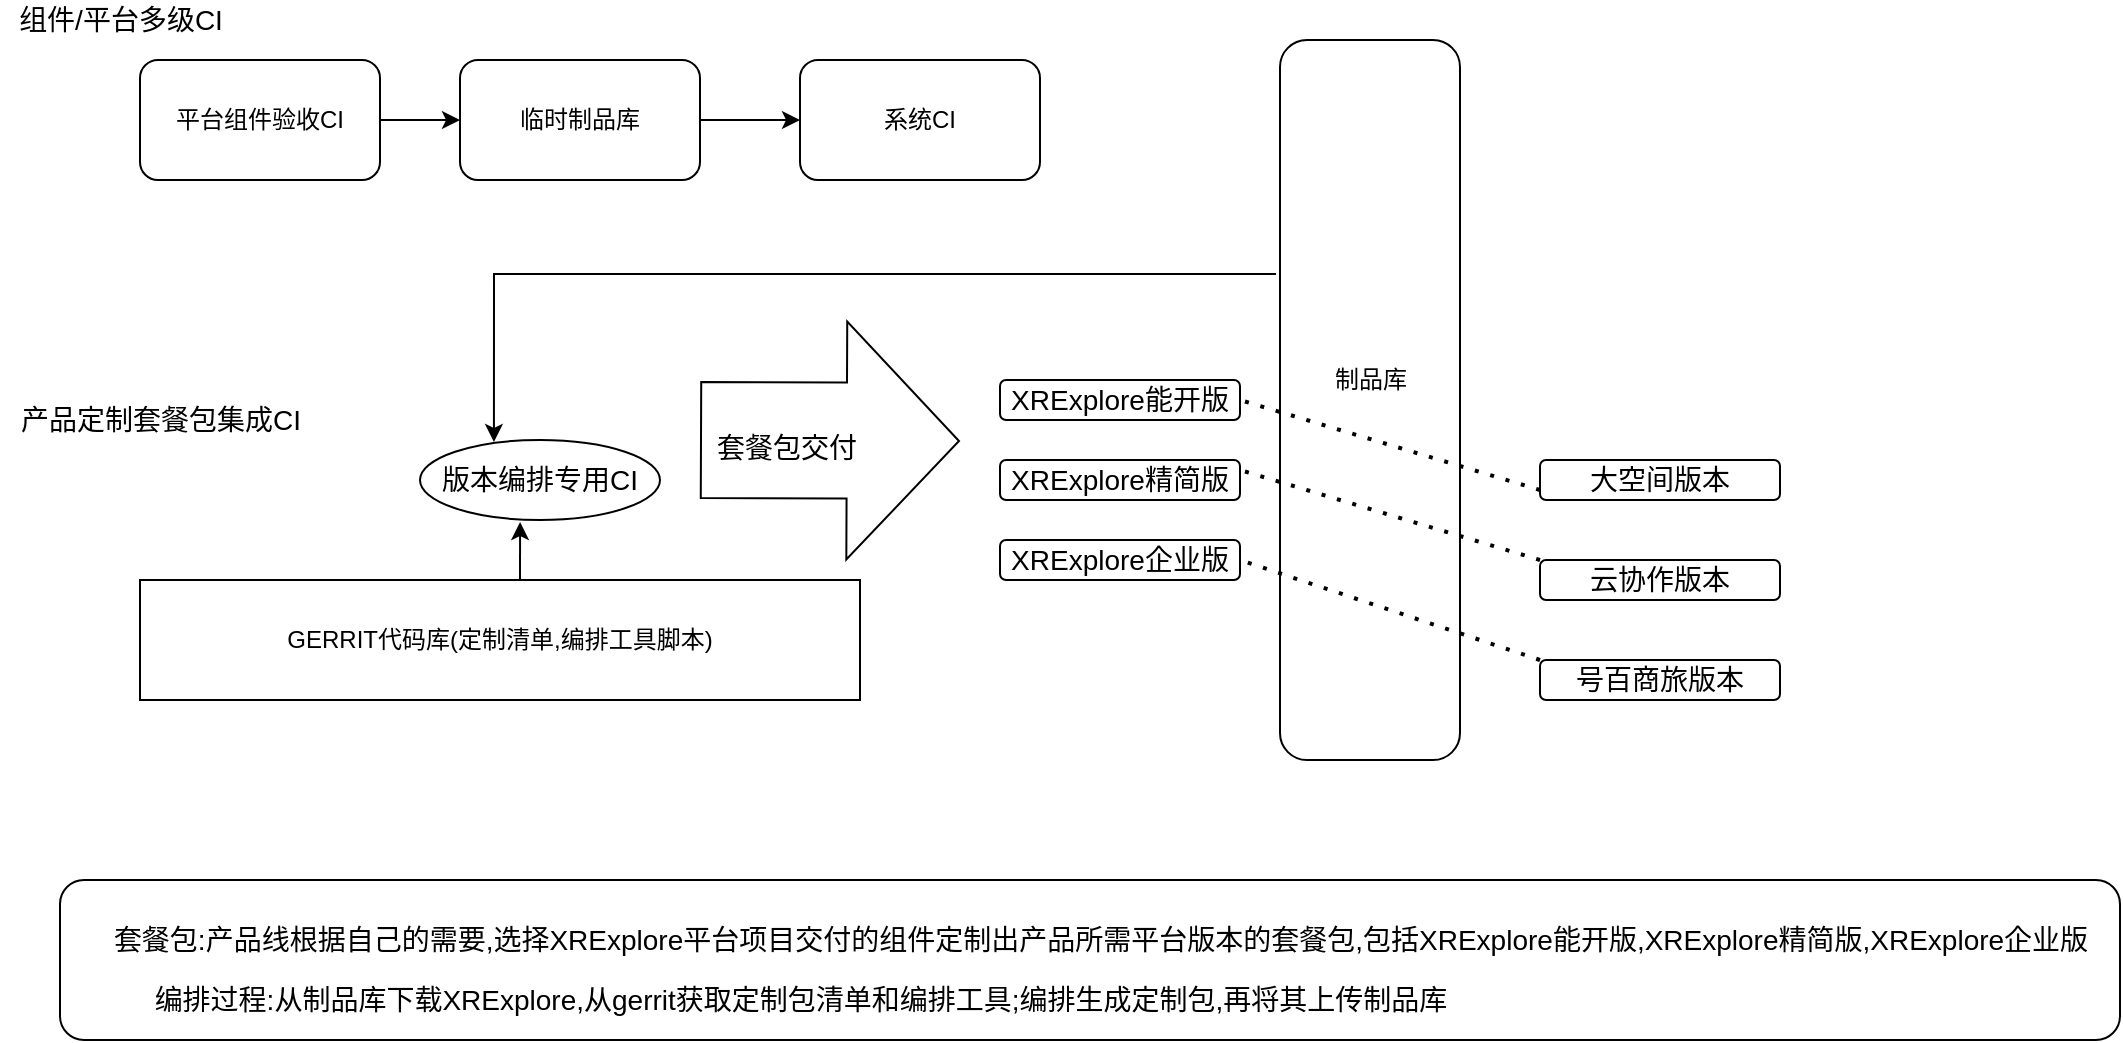 <mxfile version="16.5.3" type="github">
  <diagram id="VSQtRZAOAHOfjDpKPdQh" name="Page-1">
    <mxGraphModel dx="1182" dy="732" grid="1" gridSize="10" guides="1" tooltips="1" connect="1" arrows="1" fold="1" page="1" pageScale="1" pageWidth="827" pageHeight="1169" math="0" shadow="0">
      <root>
        <mxCell id="0" />
        <mxCell id="1" parent="0" />
        <mxCell id="AI21WLWg74INXMw1EdtU-33" style="edgeStyle=none;rounded=0;orthogonalLoop=1;jettySize=auto;html=1;exitX=1;exitY=0.5;exitDx=0;exitDy=0;entryX=0;entryY=0.5;entryDx=0;entryDy=0;fontSize=14;" edge="1" parent="1" source="AI21WLWg74INXMw1EdtU-1" target="AI21WLWg74INXMw1EdtU-2">
          <mxGeometry relative="1" as="geometry" />
        </mxCell>
        <mxCell id="AI21WLWg74INXMw1EdtU-1" value="平台组件验收CI" style="rounded=1;whiteSpace=wrap;html=1;" vertex="1" parent="1">
          <mxGeometry x="80" y="50" width="120" height="60" as="geometry" />
        </mxCell>
        <mxCell id="AI21WLWg74INXMw1EdtU-30" style="edgeStyle=none;rounded=0;orthogonalLoop=1;jettySize=auto;html=1;exitX=1;exitY=0.5;exitDx=0;exitDy=0;entryX=0;entryY=0.5;entryDx=0;entryDy=0;fontSize=14;" edge="1" parent="1" source="AI21WLWg74INXMw1EdtU-2" target="AI21WLWg74INXMw1EdtU-3">
          <mxGeometry relative="1" as="geometry" />
        </mxCell>
        <mxCell id="AI21WLWg74INXMw1EdtU-2" value="临时制品库" style="rounded=1;whiteSpace=wrap;html=1;" vertex="1" parent="1">
          <mxGeometry x="240" y="50" width="120" height="60" as="geometry" />
        </mxCell>
        <mxCell id="AI21WLWg74INXMw1EdtU-3" value="系统CI" style="rounded=1;whiteSpace=wrap;html=1;" vertex="1" parent="1">
          <mxGeometry x="410" y="50" width="120" height="60" as="geometry" />
        </mxCell>
        <mxCell id="AI21WLWg74INXMw1EdtU-4" value="&lt;font style=&quot;font-size: 14px&quot;&gt;组件/平台多级CI&lt;/font&gt;" style="text;html=1;resizable=0;autosize=1;align=center;verticalAlign=middle;points=[];fillColor=none;strokeColor=none;rounded=0;" vertex="1" parent="1">
          <mxGeometry x="10" y="20" width="120" height="20" as="geometry" />
        </mxCell>
        <mxCell id="AI21WLWg74INXMw1EdtU-5" value="" style="rounded=1;whiteSpace=wrap;html=1;" vertex="1" parent="1">
          <mxGeometry x="650" y="40" width="90" height="360" as="geometry" />
        </mxCell>
        <mxCell id="AI21WLWg74INXMw1EdtU-6" value="制品库" style="text;html=1;resizable=0;autosize=1;align=center;verticalAlign=middle;points=[];fillColor=none;strokeColor=none;rounded=0;" vertex="1" parent="1">
          <mxGeometry x="670" y="200" width="50" height="20" as="geometry" />
        </mxCell>
        <mxCell id="AI21WLWg74INXMw1EdtU-7" value="GERRIT代码库(定制清单,编排工具脚本)" style="rounded=0;whiteSpace=wrap;html=1;" vertex="1" parent="1">
          <mxGeometry x="80" y="310" width="360" height="60" as="geometry" />
        </mxCell>
        <mxCell id="AI21WLWg74INXMw1EdtU-8" value="&lt;font style=&quot;font-size: 14px&quot;&gt;产品定制套餐包集成CI&lt;/font&gt;" style="text;html=1;resizable=0;autosize=1;align=center;verticalAlign=middle;points=[];fillColor=none;strokeColor=none;rounded=0;" vertex="1" parent="1">
          <mxGeometry x="10" y="220" width="160" height="20" as="geometry" />
        </mxCell>
        <mxCell id="AI21WLWg74INXMw1EdtU-9" value="版本编排专用CI" style="ellipse;whiteSpace=wrap;html=1;fontSize=14;" vertex="1" parent="1">
          <mxGeometry x="220" y="240" width="120" height="40" as="geometry" />
        </mxCell>
        <mxCell id="AI21WLWg74INXMw1EdtU-11" value="" style="shape=flexArrow;endArrow=classic;html=1;rounded=0;fontSize=14;endWidth=60;endSize=18.37;width=58;" edge="1" parent="1">
          <mxGeometry width="50" height="50" relative="1" as="geometry">
            <mxPoint x="360" y="240" as="sourcePoint" />
            <mxPoint x="490" y="240.5" as="targetPoint" />
          </mxGeometry>
        </mxCell>
        <mxCell id="AI21WLWg74INXMw1EdtU-12" value="套餐包交付" style="edgeLabel;html=1;align=center;verticalAlign=middle;resizable=0;points=[];fontSize=14;" vertex="1" connectable="0" parent="AI21WLWg74INXMw1EdtU-11">
          <mxGeometry x="-0.338" y="-4" relative="1" as="geometry">
            <mxPoint as="offset" />
          </mxGeometry>
        </mxCell>
        <mxCell id="AI21WLWg74INXMw1EdtU-13" value="XRExplore能开版" style="rounded=1;whiteSpace=wrap;html=1;fontSize=14;" vertex="1" parent="1">
          <mxGeometry x="510" y="210" width="120" height="20" as="geometry" />
        </mxCell>
        <mxCell id="AI21WLWg74INXMw1EdtU-14" value="XRExplore精简版" style="rounded=1;whiteSpace=wrap;html=1;fontSize=14;" vertex="1" parent="1">
          <mxGeometry x="510" y="250" width="120" height="20" as="geometry" />
        </mxCell>
        <mxCell id="AI21WLWg74INXMw1EdtU-15" value="XRExplore企业版" style="rounded=1;whiteSpace=wrap;html=1;fontSize=14;" vertex="1" parent="1">
          <mxGeometry x="510" y="290" width="120" height="20" as="geometry" />
        </mxCell>
        <mxCell id="AI21WLWg74INXMw1EdtU-17" value="大空间版本" style="rounded=1;whiteSpace=wrap;html=1;fontSize=14;" vertex="1" parent="1">
          <mxGeometry x="780" y="250" width="120" height="20" as="geometry" />
        </mxCell>
        <mxCell id="AI21WLWg74INXMw1EdtU-18" value="云协作版本" style="rounded=1;whiteSpace=wrap;html=1;fontSize=14;" vertex="1" parent="1">
          <mxGeometry x="780" y="300" width="120" height="20" as="geometry" />
        </mxCell>
        <mxCell id="AI21WLWg74INXMw1EdtU-19" value="号百商旅版本" style="rounded=1;whiteSpace=wrap;html=1;fontSize=14;" vertex="1" parent="1">
          <mxGeometry x="780" y="350" width="120" height="20" as="geometry" />
        </mxCell>
        <mxCell id="AI21WLWg74INXMw1EdtU-25" value="" style="rounded=1;whiteSpace=wrap;html=1;fontSize=14;" vertex="1" parent="1">
          <mxGeometry x="40" y="460" width="1030" height="80" as="geometry" />
        </mxCell>
        <mxCell id="AI21WLWg74INXMw1EdtU-26" value="套餐包:产品线根据自己的需要,选择XRExplore平台项目交付的组件定制出产品所需平台版本的套餐包,包括XRExplore能开版,XRExplore精简版,XRExplore企业版" style="text;html=1;resizable=0;autosize=1;align=center;verticalAlign=middle;points=[];fillColor=none;strokeColor=none;rounded=0;fontSize=14;" vertex="1" parent="1">
          <mxGeometry x="60" y="480" width="1000" height="20" as="geometry" />
        </mxCell>
        <mxCell id="AI21WLWg74INXMw1EdtU-27" value="编排过程:从制品库下载XRExplore,从gerrit获取定制包清单和编排工具;编排生成定制包,再将其上传制品库" style="text;html=1;resizable=0;autosize=1;align=center;verticalAlign=middle;points=[];fillColor=none;strokeColor=none;rounded=0;fontSize=14;" vertex="1" parent="1">
          <mxGeometry x="80" y="510" width="660" height="20" as="geometry" />
        </mxCell>
        <mxCell id="AI21WLWg74INXMw1EdtU-31" value="" style="endArrow=classic;html=1;rounded=0;fontSize=14;exitX=-0.022;exitY=0.325;exitDx=0;exitDy=0;exitPerimeter=0;entryX=0.308;entryY=0.025;entryDx=0;entryDy=0;entryPerimeter=0;" edge="1" parent="1" source="AI21WLWg74INXMw1EdtU-5" target="AI21WLWg74INXMw1EdtU-9">
          <mxGeometry width="50" height="50" relative="1" as="geometry">
            <mxPoint x="520" y="160" as="sourcePoint" />
            <mxPoint x="240" y="150" as="targetPoint" />
            <Array as="points">
              <mxPoint x="257" y="157" />
            </Array>
          </mxGeometry>
        </mxCell>
        <mxCell id="AI21WLWg74INXMw1EdtU-35" value="" style="endArrow=classic;html=1;rounded=0;fontSize=14;entryX=0.417;entryY=1.025;entryDx=0;entryDy=0;entryPerimeter=0;" edge="1" parent="1" target="AI21WLWg74INXMw1EdtU-9">
          <mxGeometry width="50" height="50" relative="1" as="geometry">
            <mxPoint x="270" y="310" as="sourcePoint" />
            <mxPoint x="320" y="260" as="targetPoint" />
          </mxGeometry>
        </mxCell>
        <mxCell id="AI21WLWg74INXMw1EdtU-36" value="" style="endArrow=none;dashed=1;html=1;dashPattern=1 3;strokeWidth=2;rounded=0;fontSize=14;exitX=0;exitY=0.75;exitDx=0;exitDy=0;" edge="1" parent="1" source="AI21WLWg74INXMw1EdtU-17">
          <mxGeometry width="50" height="50" relative="1" as="geometry">
            <mxPoint x="500" y="290" as="sourcePoint" />
            <mxPoint x="630" y="220" as="targetPoint" />
            <Array as="points" />
          </mxGeometry>
        </mxCell>
        <mxCell id="AI21WLWg74INXMw1EdtU-37" value="" style="endArrow=none;dashed=1;html=1;dashPattern=1 3;strokeWidth=2;rounded=0;fontSize=14;exitX=0;exitY=0.75;exitDx=0;exitDy=0;" edge="1" parent="1">
          <mxGeometry width="50" height="50" relative="1" as="geometry">
            <mxPoint x="780" y="300" as="sourcePoint" />
            <mxPoint x="630" y="255" as="targetPoint" />
            <Array as="points" />
          </mxGeometry>
        </mxCell>
        <mxCell id="AI21WLWg74INXMw1EdtU-38" value="" style="endArrow=none;dashed=1;html=1;dashPattern=1 3;strokeWidth=2;rounded=0;fontSize=14;" edge="1" parent="1">
          <mxGeometry width="50" height="50" relative="1" as="geometry">
            <mxPoint x="780" y="350" as="sourcePoint" />
            <mxPoint x="630" y="300" as="targetPoint" />
            <Array as="points" />
          </mxGeometry>
        </mxCell>
      </root>
    </mxGraphModel>
  </diagram>
</mxfile>
